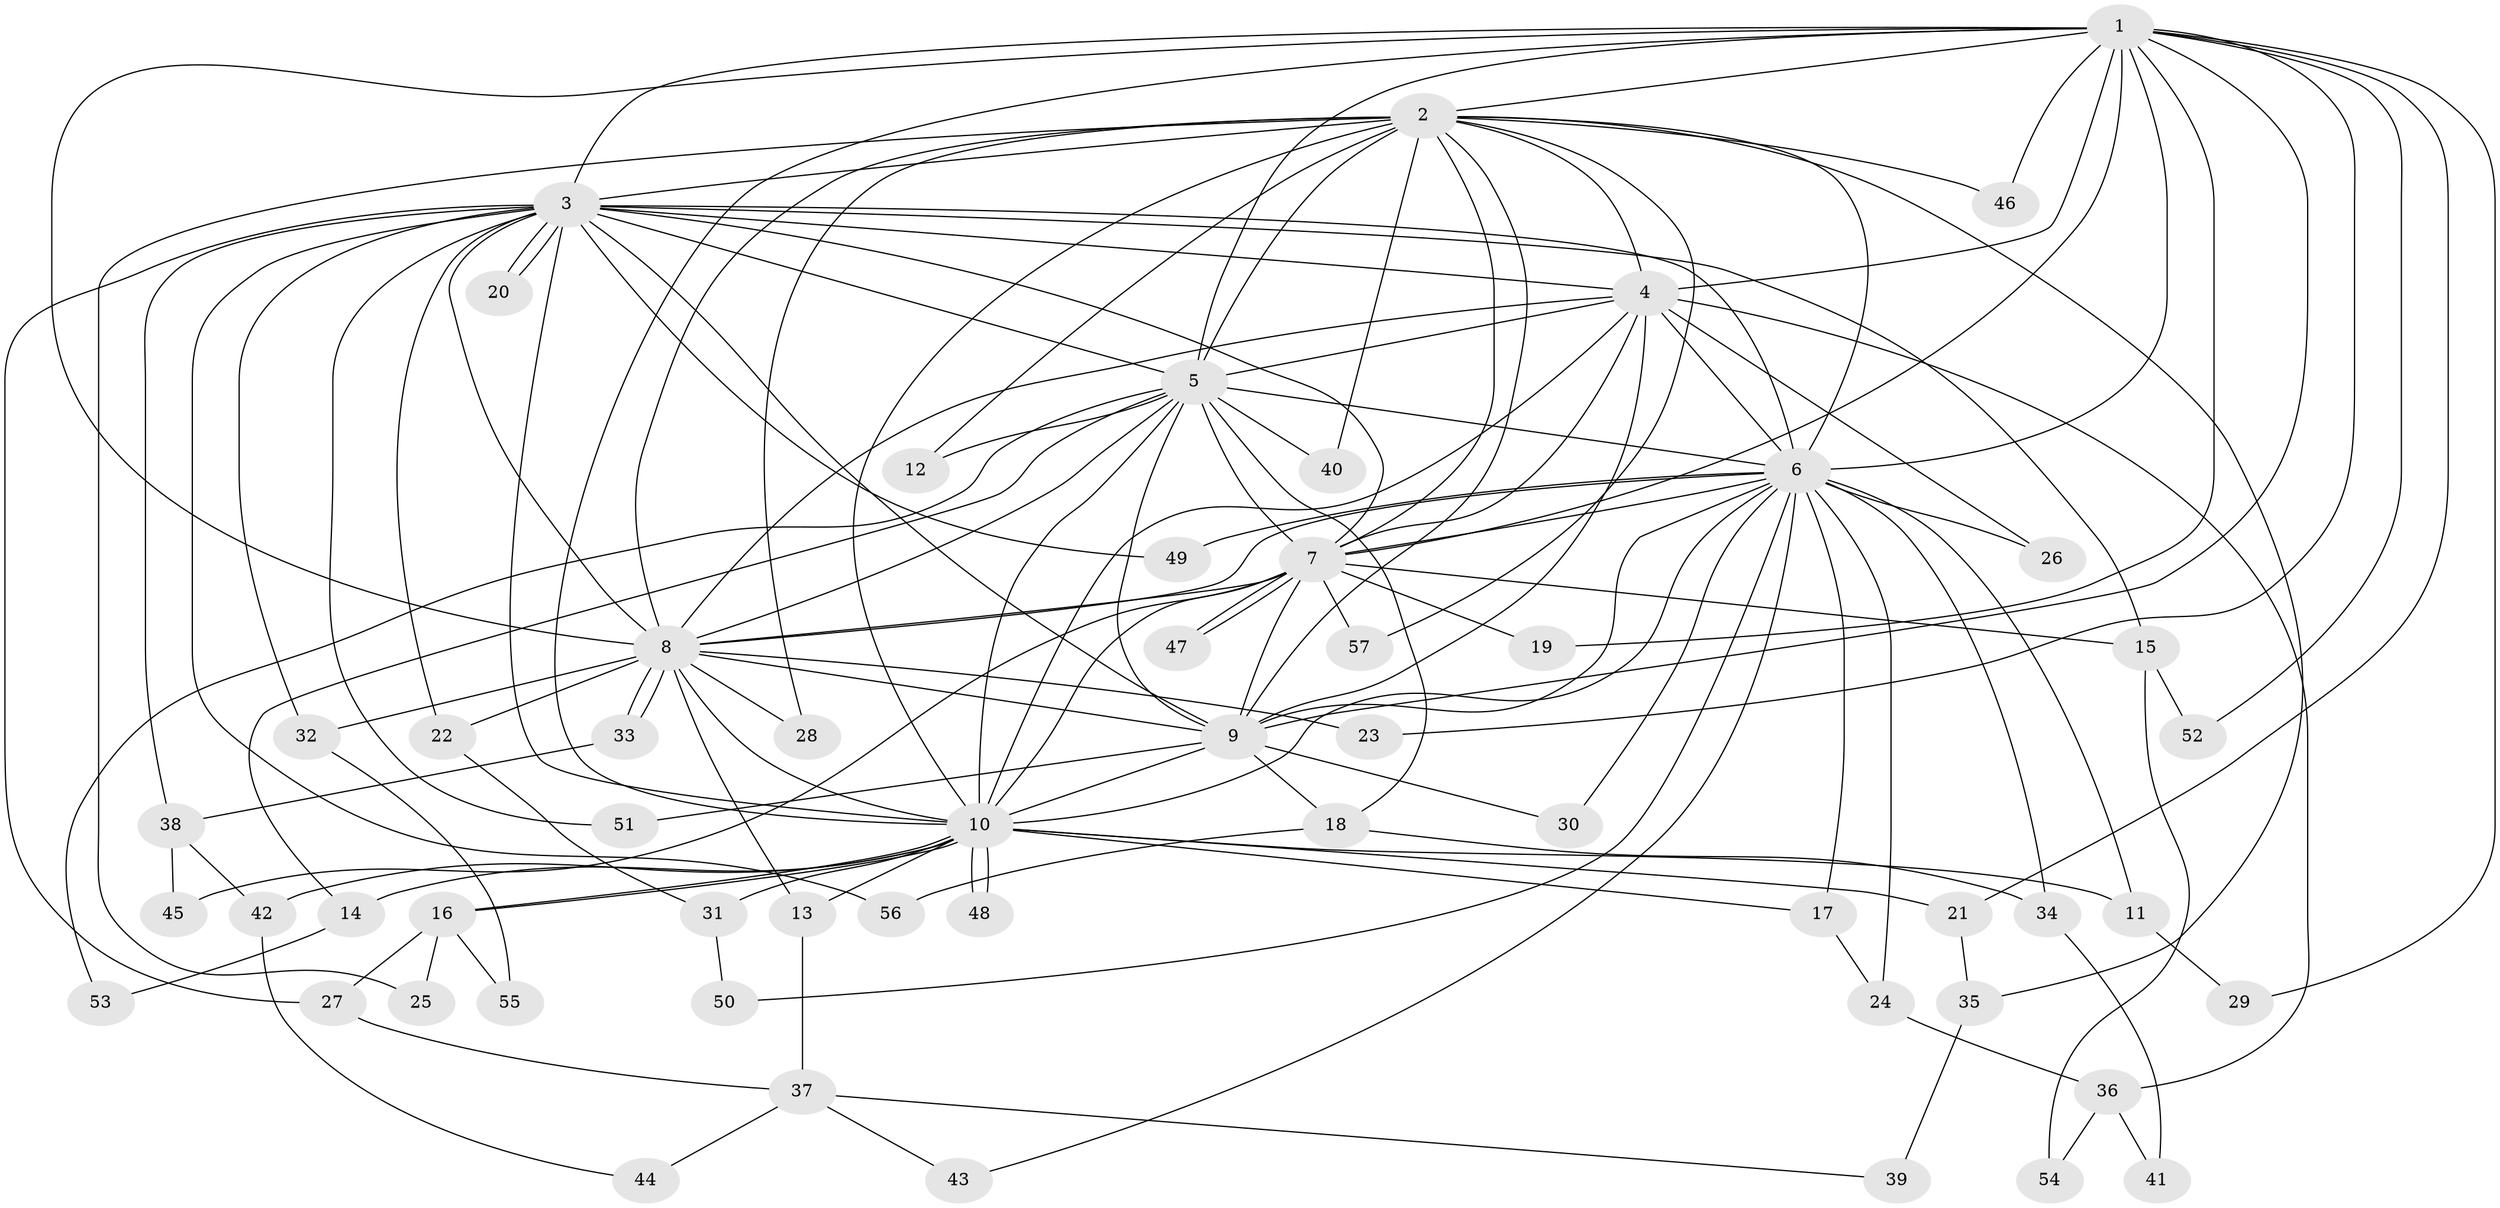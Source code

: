 // coarse degree distribution, {13: 0.05128205128205128, 15: 0.02564102564102564, 8: 0.02564102564102564, 11: 0.02564102564102564, 14: 0.02564102564102564, 21: 0.02564102564102564, 17: 0.02564102564102564, 3: 0.20512820512820512, 2: 0.38461538461538464, 4: 0.10256410256410256, 5: 0.07692307692307693, 1: 0.02564102564102564}
// Generated by graph-tools (version 1.1) at 2025/41/03/06/25 10:41:41]
// undirected, 57 vertices, 139 edges
graph export_dot {
graph [start="1"]
  node [color=gray90,style=filled];
  1;
  2;
  3;
  4;
  5;
  6;
  7;
  8;
  9;
  10;
  11;
  12;
  13;
  14;
  15;
  16;
  17;
  18;
  19;
  20;
  21;
  22;
  23;
  24;
  25;
  26;
  27;
  28;
  29;
  30;
  31;
  32;
  33;
  34;
  35;
  36;
  37;
  38;
  39;
  40;
  41;
  42;
  43;
  44;
  45;
  46;
  47;
  48;
  49;
  50;
  51;
  52;
  53;
  54;
  55;
  56;
  57;
  1 -- 2;
  1 -- 3;
  1 -- 4;
  1 -- 5;
  1 -- 6;
  1 -- 7;
  1 -- 8;
  1 -- 9;
  1 -- 10;
  1 -- 19;
  1 -- 21;
  1 -- 23;
  1 -- 29;
  1 -- 46;
  1 -- 52;
  2 -- 3;
  2 -- 4;
  2 -- 5;
  2 -- 6;
  2 -- 7;
  2 -- 8;
  2 -- 9;
  2 -- 10;
  2 -- 12;
  2 -- 25;
  2 -- 28;
  2 -- 35;
  2 -- 40;
  2 -- 46;
  2 -- 57;
  3 -- 4;
  3 -- 5;
  3 -- 6;
  3 -- 7;
  3 -- 8;
  3 -- 9;
  3 -- 10;
  3 -- 15;
  3 -- 20;
  3 -- 20;
  3 -- 22;
  3 -- 27;
  3 -- 32;
  3 -- 38;
  3 -- 49;
  3 -- 51;
  3 -- 56;
  4 -- 5;
  4 -- 6;
  4 -- 7;
  4 -- 8;
  4 -- 9;
  4 -- 10;
  4 -- 26;
  4 -- 36;
  5 -- 6;
  5 -- 7;
  5 -- 8;
  5 -- 9;
  5 -- 10;
  5 -- 12;
  5 -- 14;
  5 -- 18;
  5 -- 40;
  5 -- 53;
  6 -- 7;
  6 -- 8;
  6 -- 9;
  6 -- 10;
  6 -- 11;
  6 -- 17;
  6 -- 24;
  6 -- 26;
  6 -- 30;
  6 -- 34;
  6 -- 43;
  6 -- 49;
  6 -- 50;
  7 -- 8;
  7 -- 9;
  7 -- 10;
  7 -- 15;
  7 -- 19;
  7 -- 45;
  7 -- 47;
  7 -- 47;
  7 -- 57;
  8 -- 9;
  8 -- 10;
  8 -- 13;
  8 -- 22;
  8 -- 23;
  8 -- 28;
  8 -- 32;
  8 -- 33;
  8 -- 33;
  9 -- 10;
  9 -- 18;
  9 -- 30;
  9 -- 51;
  10 -- 11;
  10 -- 13;
  10 -- 14;
  10 -- 16;
  10 -- 16;
  10 -- 17;
  10 -- 21;
  10 -- 31;
  10 -- 42;
  10 -- 48;
  10 -- 48;
  11 -- 29;
  13 -- 37;
  14 -- 53;
  15 -- 52;
  15 -- 54;
  16 -- 25;
  16 -- 27;
  16 -- 55;
  17 -- 24;
  18 -- 34;
  18 -- 56;
  21 -- 35;
  22 -- 31;
  24 -- 36;
  27 -- 37;
  31 -- 50;
  32 -- 55;
  33 -- 38;
  34 -- 41;
  35 -- 39;
  36 -- 41;
  36 -- 54;
  37 -- 39;
  37 -- 43;
  37 -- 44;
  38 -- 42;
  38 -- 45;
  42 -- 44;
}

